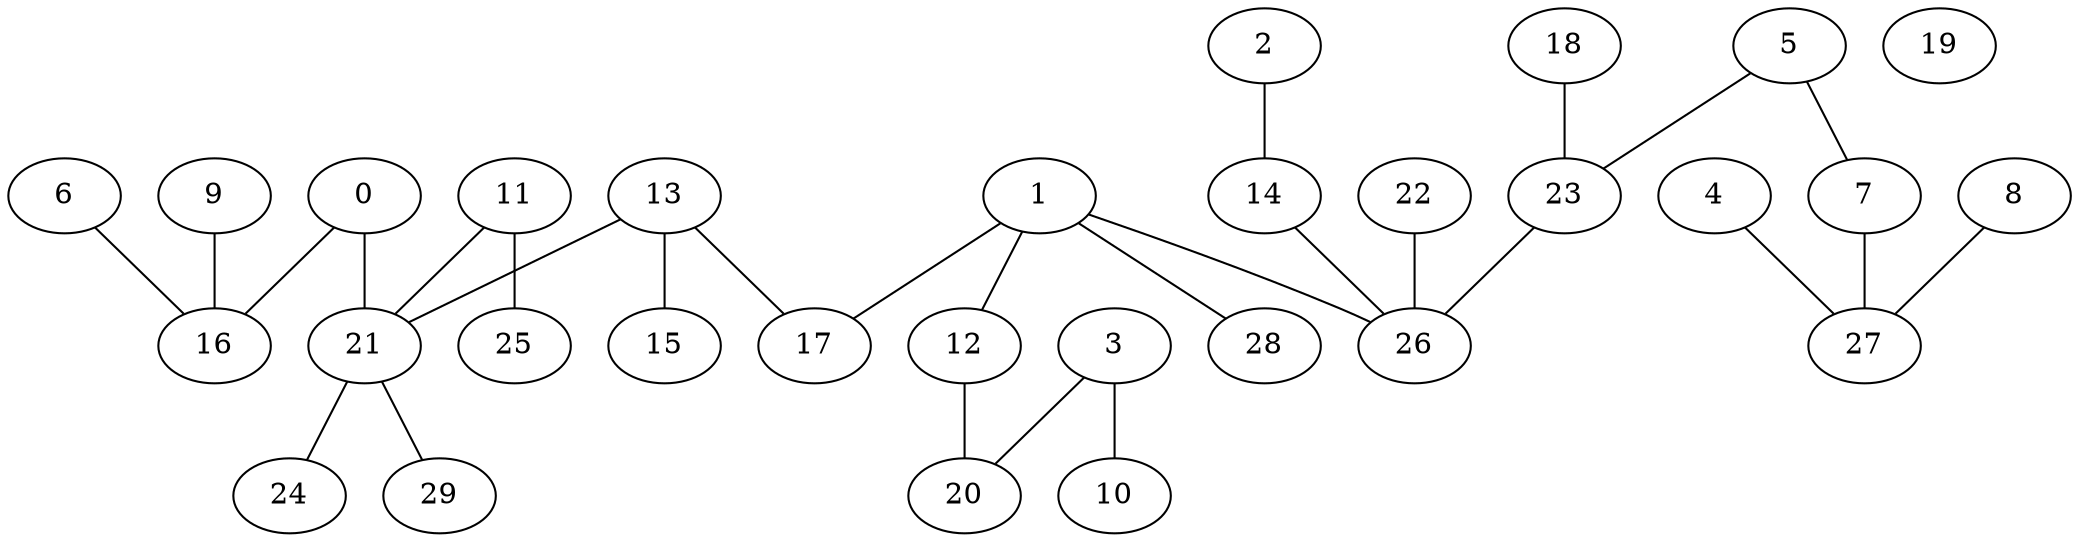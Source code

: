 graph {
0  [Label = "0 (0.00)"]
1  [Label = "1 (0.00)"]
2  [Label = "2 (0.00)"]
3  [Label = "3 (0.00)"]
4  [Label = "4 (0.00)"]
5  [Label = "5 (0.00)"]
6  [Label = "6 (0.00)"]
7  [Label = "7 (0.00)"]
8  [Label = "8 (0.00)"]
9  [Label = "9 (0.00)"]
10  [Label = "10 (0.00)"]
11  [Label = "11 (0.00)"]
12  [Label = "12 (0.00)"]
13  [Label = "13 (0.00)"]
14  [Label = "14 (0.00)"]
15  [Label = "15 (0.00)"]
16  [Label = "16 (0.00)"]
17  [Label = "17 (0.00)"]
18  [Label = "18 (0.00)"]
19  [Label = "19 (0.00)"]
20  [Label = "20 (0.00)"]
21  [Label = "21 (0.00)"]
22  [Label = "22 (0.00)"]
23  [Label = "23 (0.00)"]
24  [Label = "24 (0.00)"]
25  [Label = "25 (0.00)"]
26  [Label = "26 (0.00)"]
27  [Label = "27 (0.00)"]
28  [Label = "28 (0.00)"]
29  [Label = "29 (0.00)"]

0--16  [Label = "87.97"]
0--21  [Label = "464.31"]
21--29  [Label = "151.60"]
13--21  [Label = "175.84"]
13--15  [Label = "179.10"]
13--17  [Label = "226.98"]
1--17  [Label = "207.84"]
1--12  [Label = "128.22"]
1--26  [Label = "159.22"]
22--26  [Label = "18.47"]
14--26  [Label = "164.74"]
21--24  [Label = "300.09"]
23--26  [Label = "305.05"]
5--23  [Label = "170.67"]
5--7  [Label = "273.02"]
11--21  [Label = "341.18"]
18--23  [Label = "350.60"]
12--20  [Label = "374.47"]
3--20  [Label = "110.31"]
3--10  [Label = "35.12"]
7--27  [Label = "390.75"]
4--27  [Label = "257.08"]
8--27  [Label = "328.54"]
11--25  [Label = "422.71"]
1--28  [Label = "432.28"]
2--14  [Label = "461.16"]
6--16  [Label = "522.21"]
9--16  [Label = "590.80"]
}
